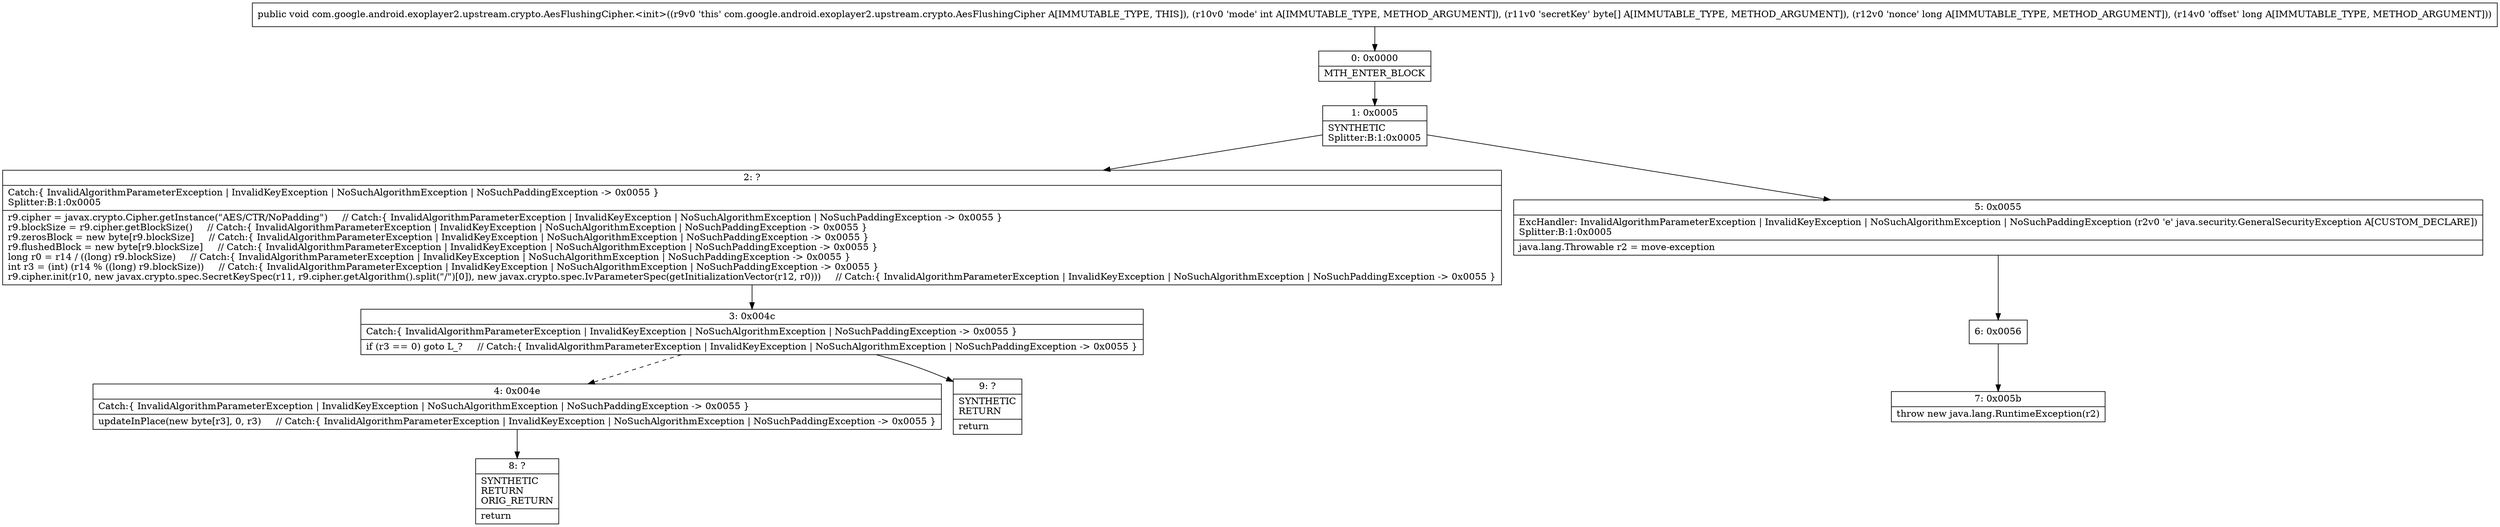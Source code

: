digraph "CFG forcom.google.android.exoplayer2.upstream.crypto.AesFlushingCipher.\<init\>(I[BJJ)V" {
Node_0 [shape=record,label="{0\:\ 0x0000|MTH_ENTER_BLOCK\l}"];
Node_1 [shape=record,label="{1\:\ 0x0005|SYNTHETIC\lSplitter:B:1:0x0005\l}"];
Node_2 [shape=record,label="{2\:\ ?|Catch:\{ InvalidAlgorithmParameterException \| InvalidKeyException \| NoSuchAlgorithmException \| NoSuchPaddingException \-\> 0x0055 \}\lSplitter:B:1:0x0005\l|r9.cipher = javax.crypto.Cipher.getInstance(\"AES\/CTR\/NoPadding\")     \/\/ Catch:\{ InvalidAlgorithmParameterException \| InvalidKeyException \| NoSuchAlgorithmException \| NoSuchPaddingException \-\> 0x0055 \}\lr9.blockSize = r9.cipher.getBlockSize()     \/\/ Catch:\{ InvalidAlgorithmParameterException \| InvalidKeyException \| NoSuchAlgorithmException \| NoSuchPaddingException \-\> 0x0055 \}\lr9.zerosBlock = new byte[r9.blockSize]     \/\/ Catch:\{ InvalidAlgorithmParameterException \| InvalidKeyException \| NoSuchAlgorithmException \| NoSuchPaddingException \-\> 0x0055 \}\lr9.flushedBlock = new byte[r9.blockSize]     \/\/ Catch:\{ InvalidAlgorithmParameterException \| InvalidKeyException \| NoSuchAlgorithmException \| NoSuchPaddingException \-\> 0x0055 \}\llong r0 = r14 \/ ((long) r9.blockSize)     \/\/ Catch:\{ InvalidAlgorithmParameterException \| InvalidKeyException \| NoSuchAlgorithmException \| NoSuchPaddingException \-\> 0x0055 \}\lint r3 = (int) (r14 % ((long) r9.blockSize))     \/\/ Catch:\{ InvalidAlgorithmParameterException \| InvalidKeyException \| NoSuchAlgorithmException \| NoSuchPaddingException \-\> 0x0055 \}\lr9.cipher.init(r10, new javax.crypto.spec.SecretKeySpec(r11, r9.cipher.getAlgorithm().split(\"\/\")[0]), new javax.crypto.spec.IvParameterSpec(getInitializationVector(r12, r0)))     \/\/ Catch:\{ InvalidAlgorithmParameterException \| InvalidKeyException \| NoSuchAlgorithmException \| NoSuchPaddingException \-\> 0x0055 \}\l}"];
Node_3 [shape=record,label="{3\:\ 0x004c|Catch:\{ InvalidAlgorithmParameterException \| InvalidKeyException \| NoSuchAlgorithmException \| NoSuchPaddingException \-\> 0x0055 \}\l|if (r3 == 0) goto L_?     \/\/ Catch:\{ InvalidAlgorithmParameterException \| InvalidKeyException \| NoSuchAlgorithmException \| NoSuchPaddingException \-\> 0x0055 \}\l}"];
Node_4 [shape=record,label="{4\:\ 0x004e|Catch:\{ InvalidAlgorithmParameterException \| InvalidKeyException \| NoSuchAlgorithmException \| NoSuchPaddingException \-\> 0x0055 \}\l|updateInPlace(new byte[r3], 0, r3)     \/\/ Catch:\{ InvalidAlgorithmParameterException \| InvalidKeyException \| NoSuchAlgorithmException \| NoSuchPaddingException \-\> 0x0055 \}\l}"];
Node_5 [shape=record,label="{5\:\ 0x0055|ExcHandler: InvalidAlgorithmParameterException \| InvalidKeyException \| NoSuchAlgorithmException \| NoSuchPaddingException (r2v0 'e' java.security.GeneralSecurityException A[CUSTOM_DECLARE])\lSplitter:B:1:0x0005\l|java.lang.Throwable r2 = move\-exception\l}"];
Node_6 [shape=record,label="{6\:\ 0x0056}"];
Node_7 [shape=record,label="{7\:\ 0x005b|throw new java.lang.RuntimeException(r2)\l}"];
Node_8 [shape=record,label="{8\:\ ?|SYNTHETIC\lRETURN\lORIG_RETURN\l|return\l}"];
Node_9 [shape=record,label="{9\:\ ?|SYNTHETIC\lRETURN\l|return\l}"];
MethodNode[shape=record,label="{public void com.google.android.exoplayer2.upstream.crypto.AesFlushingCipher.\<init\>((r9v0 'this' com.google.android.exoplayer2.upstream.crypto.AesFlushingCipher A[IMMUTABLE_TYPE, THIS]), (r10v0 'mode' int A[IMMUTABLE_TYPE, METHOD_ARGUMENT]), (r11v0 'secretKey' byte[] A[IMMUTABLE_TYPE, METHOD_ARGUMENT]), (r12v0 'nonce' long A[IMMUTABLE_TYPE, METHOD_ARGUMENT]), (r14v0 'offset' long A[IMMUTABLE_TYPE, METHOD_ARGUMENT])) }"];
MethodNode -> Node_0;
Node_0 -> Node_1;
Node_1 -> Node_2;
Node_1 -> Node_5;
Node_2 -> Node_3;
Node_3 -> Node_4[style=dashed];
Node_3 -> Node_9;
Node_4 -> Node_8;
Node_5 -> Node_6;
Node_6 -> Node_7;
}


